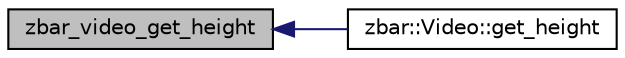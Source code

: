 digraph G
{
  edge [fontname="Helvetica",fontsize="10",labelfontname="Helvetica",labelfontsize="10"];
  node [fontname="Helvetica",fontsize="10",shape=record];
  rankdir=LR;
  Node1 [label="zbar_video_get_height",height=0.2,width=0.4,color="black", fillcolor="grey75", style="filled" fontcolor="black"];
  Node1 -> Node2 [dir=back,color="midnightblue",fontsize="10",style="solid"];
  Node2 [label="zbar::Video::get_height",height=0.2,width=0.4,color="black", fillcolor="white", style="filled",URL="$classzbar_1_1_video.html#ac7d976478166c917b654029c444d7a97"];
}
